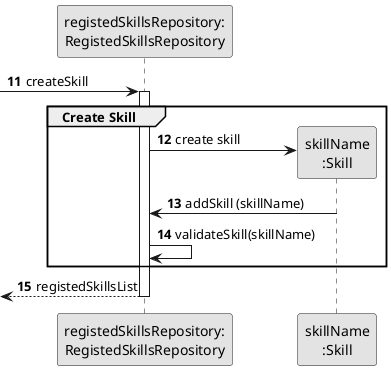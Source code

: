 @startuml
skinparam monochrome true
skinparam packageStyle rectangle
skinparam shadowing false

participant "registedSkillsRepository:\nRegistedSkillsRepository" as RegistedSkillsRepository
participant "skillName\n:Skill" as TAREFA

autonumber 11
-> RegistedSkillsRepository: createSkill

activate RegistedSkillsRepository
    group Create Skill

        RegistedSkillsRepository -> TAREFA**: create skill
        TAREFA -> RegistedSkillsRepository: addSkill (skillName)

            RegistedSkillsRepository -> RegistedSkillsRepository: validateSkill(skillName)

    end

    <-- RegistedSkillsRepository : registedSkillsList

deactivate RegistedSkillsRepository


@enduml